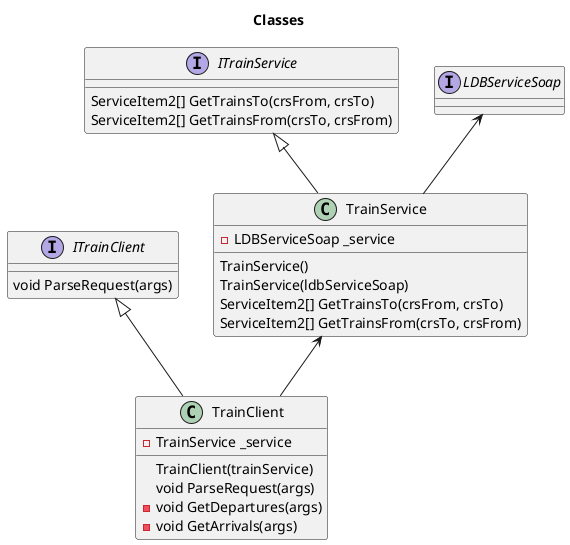 @startuml
title Classes

class TrainClient {
    -TrainService _service
    TrainClient(trainService)
    void ParseRequest(args)
    -void GetDepartures(args)
    -void GetArrivals(args)
}

interface ITrainClient {
    void ParseRequest(args)
}

class TrainService {
    -LDBServiceSoap _service
    TrainService()
    TrainService(ldbServiceSoap)
    ServiceItem2[] GetTrainsTo(crsFrom, crsTo)
    ServiceItem2[] GetTrainsFrom(crsTo, crsFrom)
}

interface ITrainService {
    ServiceItem2[] GetTrainsTo(crsFrom, crsTo)
    ServiceItem2[] GetTrainsFrom(crsTo, crsFrom)
}

interface LDBServiceSoap {
}

ITrainClient <|-- TrainClient
TrainService <-- TrainClient
ITrainService <|-- TrainService
LDBServiceSoap <-- TrainService

@enduml